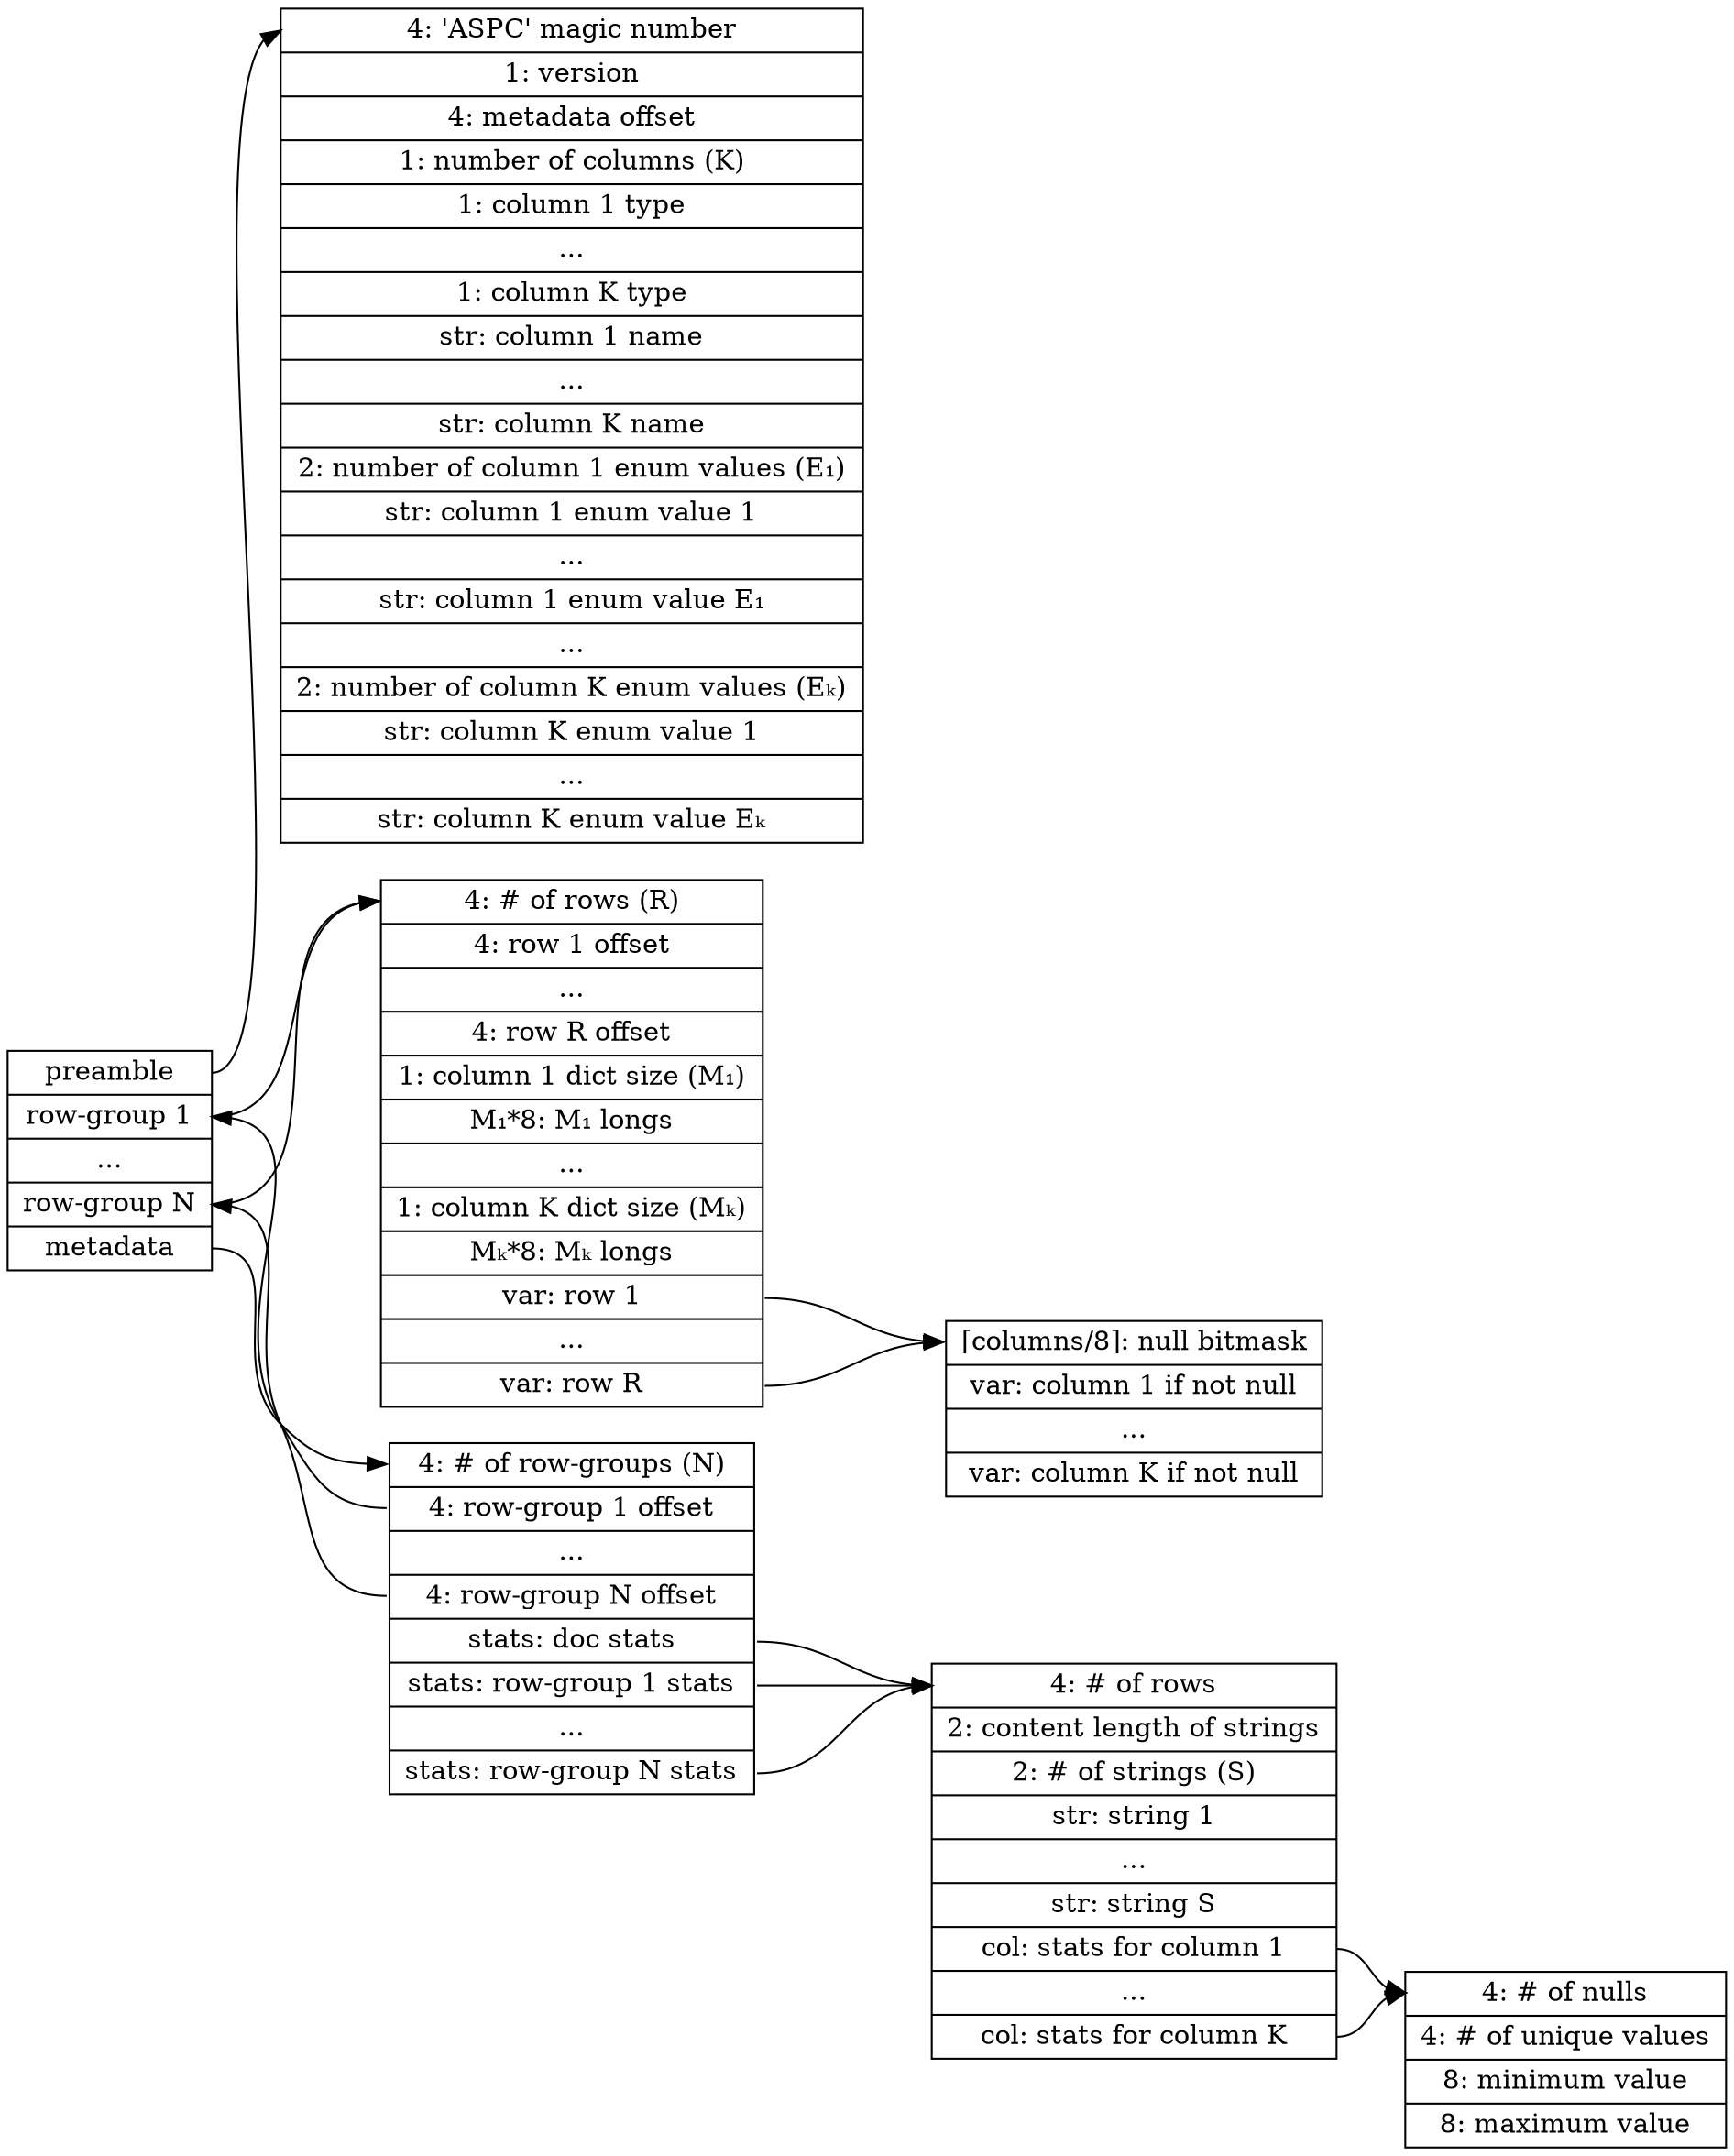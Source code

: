 digraph structs {
  node [shape=record];
  rankdir=LR;

  aspic [ label="<preamble>preamble |
  <rowgroup1> row-group 1 |
  ... |
  <rowgroupN> row-group N |
  <metadata> metadata" ];

  preamble [ label="<start>4: 'ASPC' magic number |
  1: version |
  4: metadata offset |
  1: number of columns (K) |
  1: column 1 type |
  ... |
  1: column K type |
  str: column 1 name |
  ... |
  str: column K name |
  2: number of column 1 enum values (E₁) |
  str: column 1 enum value 1 |
  ... |
  str: column 1 enum value E₁ |
  ... |
  2: number of column K enum values (Eₖ) |
  str: column K enum value 1 |
  ... |
  str: column K enum value Eₖ"];

  rowgroup [ label="<start>4: # of rows (R) |
  4: row 1 offset |
  ... |
  4: row R offset |
  1: column 1 dict size (M₁) |
  M₁*8: M₁ longs |
  ... |
  1: column K dict size (Mₖ) |
  Mₖ*8: Mₖ longs |
  <row1>var: row 1 |
  ... |
  <rowR>var: row R" ];

  row [ label="<start> ⌈columns/8⌉: null bitmask |
  var: column 1 if not null |
  ... |
  var: column K if not null" ];

  metadata [ label="<start>4: # of row-groups (N) |
  <rowgroup1>4: row-group 1 offset |
  ... |
  <rowgroupN>4: row-group N offset |
  <stats>stats: doc stats |
  <rowgroup1stats>stats: row-group 1 stats |
  ... |
  <rowgroupNstats>stats: row-group N stats" ];

  stats [ label="<start>4: # of rows |
  2: content length of strings |
  2: # of strings (S) |
  str: string 1 |
  ... |
  str: string S |
  <col1>col: stats for column 1 |
  ... |
  <colK>col: stats for column K" ];

  colstats [ label="<start>4: # of nulls |
  4: # of unique values |
  8: minimum value |
  8: maximum value"];

  aspic:preamble -> preamble:start;
  rowgroup:row1 -> row:start;
  rowgroup:rowR -> row:start;
  aspic:rowgroup1 -> rowgroup:start;
  aspic:rowgroupN -> rowgroup:start;
  aspic:metadata -> metadata:start;

  metadata:rowgroup1 -> aspic:rowgroup1;
  metadata:rowgroupN -> aspic:rowgroupN;
  metadata:stats -> stats:start;
  metadata:rowgroup1stats -> stats:start;
  metadata:rowgroupNstats -> stats:start;

  stats:col1 -> colstats:start;
  stats:colK -> colstats:start;

}
